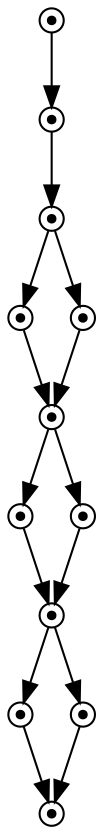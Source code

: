 digraph G {
Player1X1XGround0X1XSausage10X1XIsland00X1XIsland10X1XSausage30X1XSausage00X1XSausage20X1XIsland20X1XIsland30X1X		[ label="" shape=point peripheries=2 ];
Player1X1XGround0X1XSausage11X2XIsland00X1XIsland10X1XSausage30X1XSausage00X1XSausage20X1XIsland20X1XIsland30X1X		[ label="" shape=point peripheries=2 ];
Player1X1XGround0X1XSausage11X2XIsland00X1XIsland10X1XSausage31X2XSausage00X1XSausage20X1XIsland20X1XIsland30X1X		[ label="" shape=point peripheries=2 ];
Player1X1XGround0X1XSausage11X2XIsland02X1XIsland10X1XSausage31X2XSausage00X1XSausage20X1XIsland20X1XIsland30X1X		[ label="" shape=point peripheries=2 ];
Player1X1XGround0X1XSausage11X2XIsland00X1XIsland12X1XSausage31X2XSausage00X1XSausage20X1XIsland20X1XIsland30X1X		[ label="" shape=point peripheries=2 ];
Player1X1XGround0X1XSausage11X2XIsland02X1XIsland12X1XSausage31X2XSausage00X1XSausage20X1XIsland20X1XIsland30X1X		[ label="" shape=point peripheries=2 ];
Player1X1XGround0X1XSausage11X2XIsland02X1XIsland12X1XSausage31X2XSausage02X1XSausage20X1XIsland20X1XIsland30X1X		[ label="" shape=point peripheries=2 ];
Player1X1XGround0X1XSausage11X2XIsland02X1XIsland12X1XSausage31X2XSausage00X1XSausage22X1XIsland20X1XIsland30X1X		[ label="" shape=point peripheries=2 ];
Player1X1XGround0X1XSausage11X2XIsland02X1XIsland12X1XSausage31X2XSausage02X1XSausage22X1XIsland20X1XIsland30X1X		[ label="" shape=point peripheries=2 ];
Player1X1XGround0X1XSausage11X2XIsland02X1XIsland12X1XSausage31X2XSausage02X1XSausage22X1XIsland22X1XIsland30X1X		[ label="" shape=point peripheries=2 ];
Player1X1XGround0X1XSausage11X2XIsland02X1XIsland12X1XSausage31X2XSausage02X1XSausage22X1XIsland20X1XIsland32X1X		[ label="" shape=point peripheries=2 ];
Player1X1XGround0X1XSausage11X2XIsland02X1XIsland12X1XSausage31X2XSausage02X1XSausage22X1XIsland22X1XIsland32X1X		[ label="" shape=point peripheries=2 ];
	"Player1X1XGround0X1XSausage10X1XIsland00X1XIsland10X1XSausage30X1XSausage00X1XSausage20X1XIsland20X1XIsland30X1X" -> "Player1X1XGround0X1XSausage11X2XIsland00X1XIsland10X1XSausage30X1XSausage00X1XSausage20X1XIsland20X1XIsland30X1X";
	"Player1X1XGround0X1XSausage11X2XIsland00X1XIsland10X1XSausage30X1XSausage00X1XSausage20X1XIsland20X1XIsland30X1X" -> "Player1X1XGround0X1XSausage11X2XIsland00X1XIsland10X1XSausage31X2XSausage00X1XSausage20X1XIsland20X1XIsland30X1X";
	"Player1X1XGround0X1XSausage11X2XIsland00X1XIsland10X1XSausage31X2XSausage00X1XSausage20X1XIsland20X1XIsland30X1X" -> "Player1X1XGround0X1XSausage11X2XIsland02X1XIsland10X1XSausage31X2XSausage00X1XSausage20X1XIsland20X1XIsland30X1X";
	"Player1X1XGround0X1XSausage11X2XIsland00X1XIsland10X1XSausage31X2XSausage00X1XSausage20X1XIsland20X1XIsland30X1X" -> "Player1X1XGround0X1XSausage11X2XIsland00X1XIsland12X1XSausage31X2XSausage00X1XSausage20X1XIsland20X1XIsland30X1X";
	"Player1X1XGround0X1XSausage11X2XIsland02X1XIsland10X1XSausage31X2XSausage00X1XSausage20X1XIsland20X1XIsland30X1X" -> "Player1X1XGround0X1XSausage11X2XIsland02X1XIsland12X1XSausage31X2XSausage00X1XSausage20X1XIsland20X1XIsland30X1X";
	"Player1X1XGround0X1XSausage11X2XIsland00X1XIsland12X1XSausage31X2XSausage00X1XSausage20X1XIsland20X1XIsland30X1X" -> "Player1X1XGround0X1XSausage11X2XIsland02X1XIsland12X1XSausage31X2XSausage00X1XSausage20X1XIsland20X1XIsland30X1X";
	"Player1X1XGround0X1XSausage11X2XIsland02X1XIsland12X1XSausage31X2XSausage00X1XSausage20X1XIsland20X1XIsland30X1X" -> "Player1X1XGround0X1XSausage11X2XIsland02X1XIsland12X1XSausage31X2XSausage02X1XSausage20X1XIsland20X1XIsland30X1X";
	"Player1X1XGround0X1XSausage11X2XIsland02X1XIsland12X1XSausage31X2XSausage00X1XSausage20X1XIsland20X1XIsland30X1X" -> "Player1X1XGround0X1XSausage11X2XIsland02X1XIsland12X1XSausage31X2XSausage00X1XSausage22X1XIsland20X1XIsland30X1X";
	"Player1X1XGround0X1XSausage11X2XIsland02X1XIsland12X1XSausage31X2XSausage02X1XSausage20X1XIsland20X1XIsland30X1X" -> "Player1X1XGround0X1XSausage11X2XIsland02X1XIsland12X1XSausage31X2XSausage02X1XSausage22X1XIsland20X1XIsland30X1X";
	"Player1X1XGround0X1XSausage11X2XIsland02X1XIsland12X1XSausage31X2XSausage00X1XSausage22X1XIsland20X1XIsland30X1X" -> "Player1X1XGround0X1XSausage11X2XIsland02X1XIsland12X1XSausage31X2XSausage02X1XSausage22X1XIsland20X1XIsland30X1X";
	"Player1X1XGround0X1XSausage11X2XIsland02X1XIsland12X1XSausage31X2XSausage02X1XSausage22X1XIsland20X1XIsland30X1X" -> "Player1X1XGround0X1XSausage11X2XIsland02X1XIsland12X1XSausage31X2XSausage02X1XSausage22X1XIsland22X1XIsland30X1X";
	"Player1X1XGround0X1XSausage11X2XIsland02X1XIsland12X1XSausage31X2XSausage02X1XSausage22X1XIsland20X1XIsland30X1X" -> "Player1X1XGround0X1XSausage11X2XIsland02X1XIsland12X1XSausage31X2XSausage02X1XSausage22X1XIsland20X1XIsland32X1X";
	"Player1X1XGround0X1XSausage11X2XIsland02X1XIsland12X1XSausage31X2XSausage02X1XSausage22X1XIsland22X1XIsland30X1X" -> "Player1X1XGround0X1XSausage11X2XIsland02X1XIsland12X1XSausage31X2XSausage02X1XSausage22X1XIsland22X1XIsland32X1X";
	"Player1X1XGround0X1XSausage11X2XIsland02X1XIsland12X1XSausage31X2XSausage02X1XSausage22X1XIsland20X1XIsland32X1X" -> "Player1X1XGround0X1XSausage11X2XIsland02X1XIsland12X1XSausage31X2XSausage02X1XSausage22X1XIsland22X1XIsland32X1X";
}